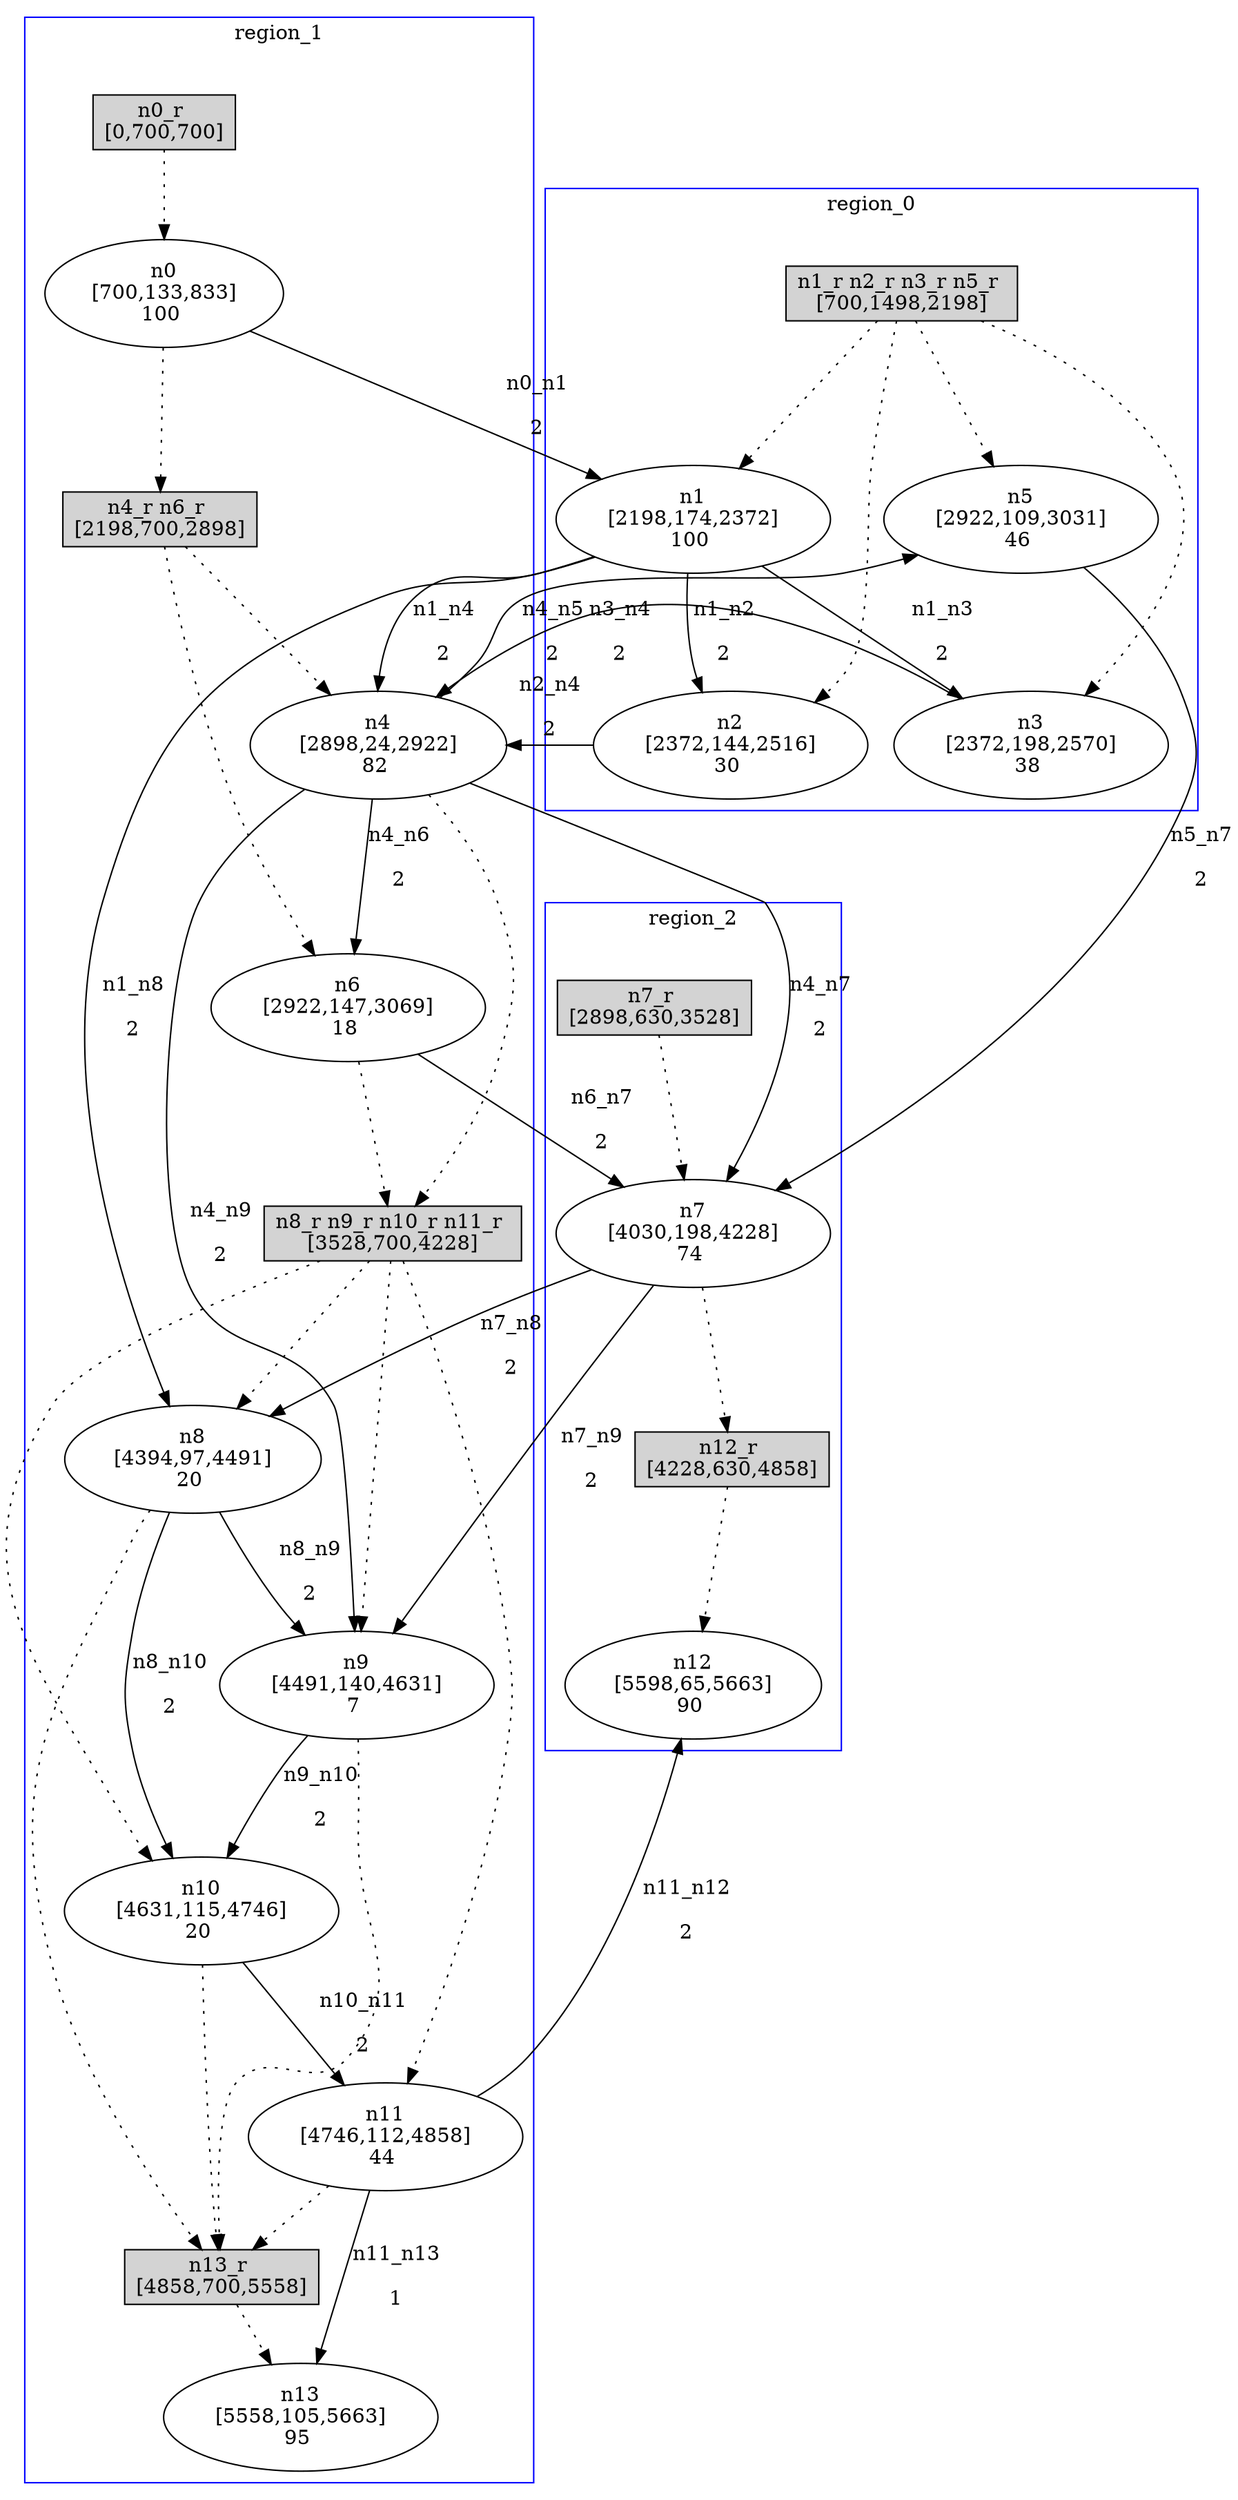 //3-LSsolveMIPnSolStatus 2.
//4-SL 5663.
//5-LSsolveMIPsolveTime(double) 0.913764.
//6-reconfigurateNum(int) 7.
//7-reconfigurateTime(int) 5558.
digraph test_0 {
	size="28,40";
	subgraph cluster0 {
		stytle=filled;
		color=blue;
		label=region_0;
		reconfNode_0_1 [ shape = box, style = filled, label = "n1_r n2_r n3_r n5_r \n[700,1498,2198]" ];
		n1 [ label="n1\n[2198,174,2372]\n100 " ];
		n2 [ label="n2\n[2372,144,2516]\n30 " ];
		n3 [ label="n3\n[2372,198,2570]\n38 " ];
		n5 [ label="n5\n[2922,109,3031]\n46 " ];
		reconfNode_0_1 -> n1 [ style = dotted ];
		reconfNode_0_1 -> n2 [ style = dotted ];
		reconfNode_0_1 -> n3 [ style = dotted ];
		reconfNode_0_1 -> n5 [ style = dotted ];
	}
	subgraph cluster1 {
		stytle=filled;
		color=blue;
		label=region_1;
		reconfNode_1_1 [ shape = box, style = filled, label = "n0_r \n[0,700,700]" ];
		n0 [ label="n0\n[700,133,833]\n100 " ];
		reconfNode_1_1 -> n0 [ style = dotted ];
		n0 -> reconfNode_1_2 [ style = dotted ];
		reconfNode_1_2 [ shape = box, style = filled, label = "n4_r n6_r \n[2198,700,2898]" ];
		n4 [ label="n4\n[2898,24,2922]\n82 " ];
		n6 [ label="n6\n[2922,147,3069]\n18 " ];
		reconfNode_1_2 -> n4 [ style = dotted ];
		reconfNode_1_2 -> n6 [ style = dotted ];
		n4 -> reconfNode_1_3 [ style = dotted ];
		n6 -> reconfNode_1_3 [ style = dotted ];
		reconfNode_1_3 [ shape = box, style = filled, label = "n8_r n9_r n10_r n11_r \n[3528,700,4228]" ];
		n8 [ label="n8\n[4394,97,4491]\n20 " ];
		n9 [ label="n9\n[4491,140,4631]\n7 " ];
		n10 [ label="n10\n[4631,115,4746]\n20 " ];
		n11 [ label="n11\n[4746,112,4858]\n44 " ];
		reconfNode_1_3 -> n8 [ style = dotted ];
		reconfNode_1_3 -> n9 [ style = dotted ];
		reconfNode_1_3 -> n10 [ style = dotted ];
		reconfNode_1_3 -> n11 [ style = dotted ];
		n8 -> reconfNode_1_4 [ style = dotted ];
		n9 -> reconfNode_1_4 [ style = dotted ];
		n10 -> reconfNode_1_4 [ style = dotted ];
		n11 -> reconfNode_1_4 [ style = dotted ];
		reconfNode_1_4 [ shape = box, style = filled, label = "n13_r \n[4858,700,5558]" ];
		n13 [ label="n13\n[5558,105,5663]\n95 " ];
		reconfNode_1_4 -> n13 [ style = dotted ];
	}
	subgraph cluster2 {
		stytle=filled;
		color=blue;
		label=region_2;
		reconfNode_2_1 [ shape = box, style = filled, label = "n7_r \n[2898,630,3528]" ];
		n7 [ label="n7\n[4030,198,4228]\n74 " ];
		reconfNode_2_1 -> n7 [ style = dotted ];
		n7 -> reconfNode_2_2 [ style = dotted ];
		reconfNode_2_2 [ shape = box, style = filled, label = "n12_r \n[4228,630,4858]" ];
		n12 [ label="n12\n[5598,65,5663]\n90 " ];
		reconfNode_2_2 -> n12 [ style = dotted ];
	}
	n0 -> n1 [ label="n0_n1\n2" ];
	n1 -> n2 [ label="n1_n2\n2" ];
	n1 -> n3 [ label="n1_n3\n2" ];
	n1 -> n4 [ label="n1_n4\n2" ];
	n1 -> n8 [ label="n1_n8\n2" ];
	n2 -> n4 [ label="n2_n4\n2" ];
	n3 -> n4 [ label="n3_n4\n2" ];
	n4 -> n5 [ label="n4_n5\n2" ];
	n4 -> n6 [ label="n4_n6\n2" ];
	n4 -> n7 [ label="n4_n7\n2" ];
	n4 -> n9 [ label="n4_n9\n2" ];
	n8 -> n9 [ label="n8_n9\n2" ];
	n8 -> n10 [ label="n8_n10\n2" ];
	n5 -> n7 [ label="n5_n7\n2" ];
	n6 -> n7 [ label="n6_n7\n2" ];
	n7 -> n8 [ label="n7_n8\n2" ];
	n7 -> n9 [ label="n7_n9\n2" ];
	n9 -> n10 [ label="n9_n10\n2" ];
	n10 -> n11 [ label="n10_n11\n2" ];
	n11 -> n12 [ label="n11_n12\n2" ];
	n11 -> n13 [ label="n11_n13\n1" ];
}
